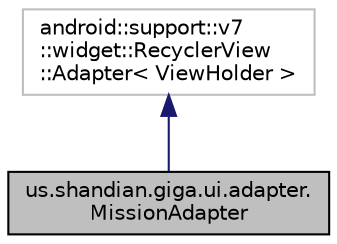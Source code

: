 digraph "us.shandian.giga.ui.adapter.MissionAdapter"
{
 // LATEX_PDF_SIZE
  edge [fontname="Helvetica",fontsize="10",labelfontname="Helvetica",labelfontsize="10"];
  node [fontname="Helvetica",fontsize="10",shape=record];
  Node2 [label="us.shandian.giga.ui.adapter.\lMissionAdapter",height=0.2,width=0.4,color="black", fillcolor="grey75", style="filled", fontcolor="black",tooltip=" "];
  Node3 -> Node2 [dir="back",color="midnightblue",fontsize="10",style="solid",fontname="Helvetica"];
  Node3 [label="android::support::v7\l::widget::RecyclerView\l::Adapter\< ViewHolder \>",height=0.2,width=0.4,color="grey75", fillcolor="white", style="filled",tooltip=" "];
}
